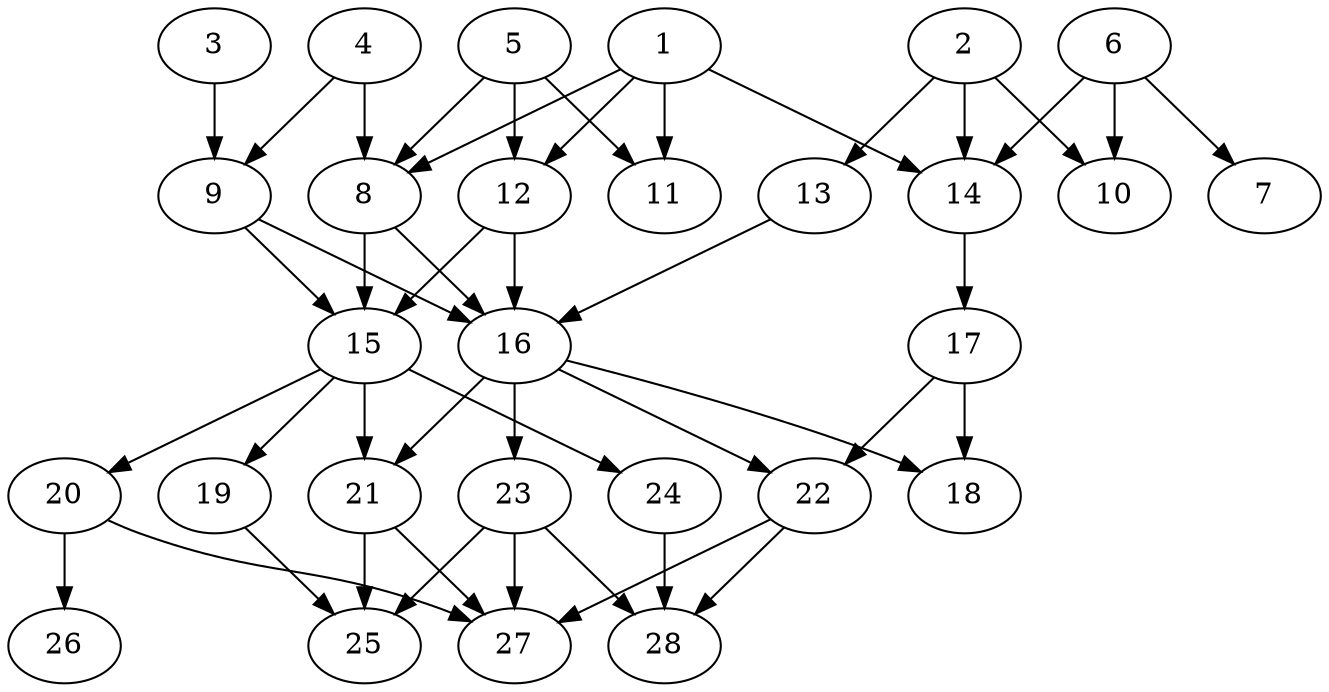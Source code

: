 // DAG (tier=2-normal, mode=compute, n=28, ccr=0.389, fat=0.549, density=0.480, regular=0.501, jump=0.108, mindata=524288, maxdata=8388608)
// DAG automatically generated by daggen at Sun Aug 24 16:33:33 2025
// /home/ermia/Project/Environments/daggen/bin/daggen --dot --ccr 0.389 --fat 0.549 --regular 0.501 --density 0.480 --jump 0.108 --mindata 524288 --maxdata 8388608 -n 28 
digraph G {
  1 [size="150802553508366123008", alpha="0.19", expect_size="75401276754183061504"]
  1 -> 8 [size ="226653510828032"]
  1 -> 11 [size ="226653510828032"]
  1 -> 12 [size ="226653510828032"]
  1 -> 14 [size ="226653510828032"]
  2 [size="357819060033618444288", alpha="0.13", expect_size="178909530016809222144"]
  2 -> 10 [size ="403210934157312"]
  2 -> 13 [size ="403210934157312"]
  2 -> 14 [size ="403210934157312"]
  3 [size="519006227551437056", alpha="0.16", expect_size="259503113775718528"]
  3 -> 9 [size ="371634930188288"]
  4 [size="12247573035681224", alpha="0.10", expect_size="6123786517840612"]
  4 -> 8 [size ="320381072179200"]
  4 -> 9 [size ="320381072179200"]
  5 [size="360319946192357760", alpha="0.17", expect_size="180159973096178880"]
  5 -> 8 [size ="214863464890368"]
  5 -> 11 [size ="214863464890368"]
  5 -> 12 [size ="214863464890368"]
  6 [size="397441490294407168", alpha="0.04", expect_size="198720745147203584"]
  6 -> 7 [size ="4324528750592"]
  6 -> 10 [size ="4324528750592"]
  6 -> 14 [size ="4324528750592"]
  7 [size="12312309061910528000", alpha="0.04", expect_size="6156154530955264000"]
  8 [size="5206488483213393", alpha="0.13", expect_size="2603244241606696"]
  8 -> 15 [size ="3566030815232"]
  8 -> 16 [size ="3566030815232"]
  9 [size="67440001586479600", alpha="0.01", expect_size="33720000793239800"]
  9 -> 15 [size ="33722413875200"]
  9 -> 16 [size ="33722413875200"]
  10 [size="84066353684517224448", alpha="0.06", expect_size="42033176842258612224"]
  11 [size="54035845636417448", alpha="0.03", expect_size="27017922818208724"]
  12 [size="146492531707748548608", alpha="0.04", expect_size="73246265853874274304"]
  12 -> 15 [size ="222314083909632"]
  12 -> 16 [size ="222314083909632"]
  13 [size="504597906152802", alpha="0.04", expect_size="252298953076401"]
  13 -> 16 [size ="28647968735232"]
  14 [size="19466151016993390592", alpha="0.10", expect_size="9733075508496695296"]
  14 -> 17 [size ="57890865938432"]
  15 [size="4896748193411660", alpha="0.15", expect_size="2448374096705830"]
  15 -> 19 [size ="299478548480000"]
  15 -> 20 [size ="299478548480000"]
  15 -> 21 [size ="299478548480000"]
  15 -> 24 [size ="299478548480000"]
  16 [size="12233813304352540", alpha="0.17", expect_size="6116906652176270"]
  16 -> 18 [size ="275806995611648"]
  16 -> 21 [size ="275806995611648"]
  16 -> 22 [size ="275806995611648"]
  16 -> 23 [size ="275806995611648"]
  17 [size="5509895043500062", alpha="0.17", expect_size="2754947521750031"]
  17 -> 18 [size ="89150770380800"]
  17 -> 22 [size ="89150770380800"]
  18 [size="515448352788185088000", alpha="0.07", expect_size="257724176394092544000"]
  19 [size="166924459763241582592", alpha="0.05", expect_size="83462229881620791296"]
  19 -> 25 [size ="242532516626432"]
  20 [size="6576592685905961", alpha="0.01", expect_size="3288296342952980"]
  20 -> 26 [size ="447151402385408"]
  20 -> 27 [size ="447151402385408"]
  21 [size="22330474496000000000", alpha="0.11", expect_size="11165237248000000000"]
  21 -> 25 [size ="63438848000000"]
  21 -> 27 [size ="63438848000000"]
  22 [size="2330126082564432", alpha="0.19", expect_size="1165063041282216"]
  22 -> 27 [size ="53440264798208"]
  22 -> 28 [size ="53440264798208"]
  23 [size="300216033026408185856", alpha="0.09", expect_size="150108016513204092928"]
  23 -> 25 [size ="358684471328768"]
  23 -> 27 [size ="358684471328768"]
  23 -> 28 [size ="358684471328768"]
  24 [size="54564829683186139136", alpha="0.15", expect_size="27282414841593069568"]
  24 -> 28 [size ="115088480534528"]
  25 [size="3286665310314795", alpha="0.20", expect_size="1643332655157397"]
  26 [size="332432344671584256000", alpha="0.09", expect_size="166216172335792128000"]
  27 [size="1385879590375540480", alpha="0.18", expect_size="692939795187770240"]
  28 [size="332315365643719232", alpha="0.05", expect_size="166157682821859616"]
}
